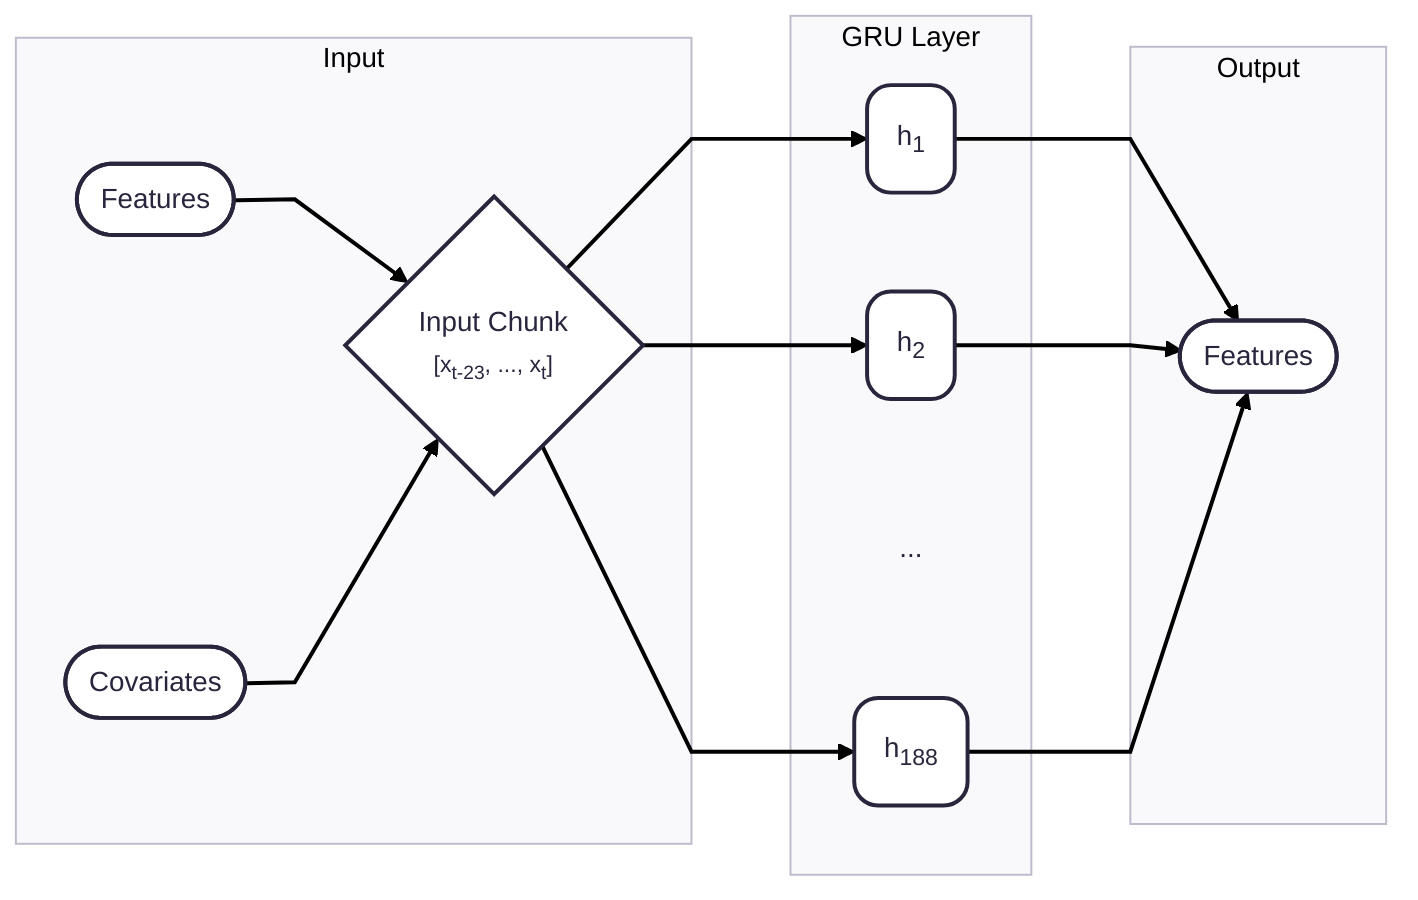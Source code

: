 ---
config:
  theme: redux
  layout: dagre
  look: classic
  flowchart:
    curve: linear
---
flowchart LR
 subgraph Input["Input"]
        A(["Features"])
        B(["Covariates<br>"])
        B4{"Input Chunk<br><small>[x<sub>t-23</sub>, ..., x<sub>t</sub>]</small>"}
  end
 subgraph L1["GRU Layer"]
        C("h<sub>1</sub>")
        D("h<sub>2</sub>")
        DOTS["..."]
        E("h<sub>188</sub>")
  end
 subgraph Output["Output"]
        F(["Features"])
  end
    A --> B4
    B --> B4
    B4 --> C & D & E
    C --> F
    D --> F
    E --> F
    style DOTS fill:transparent,stroke:transparent